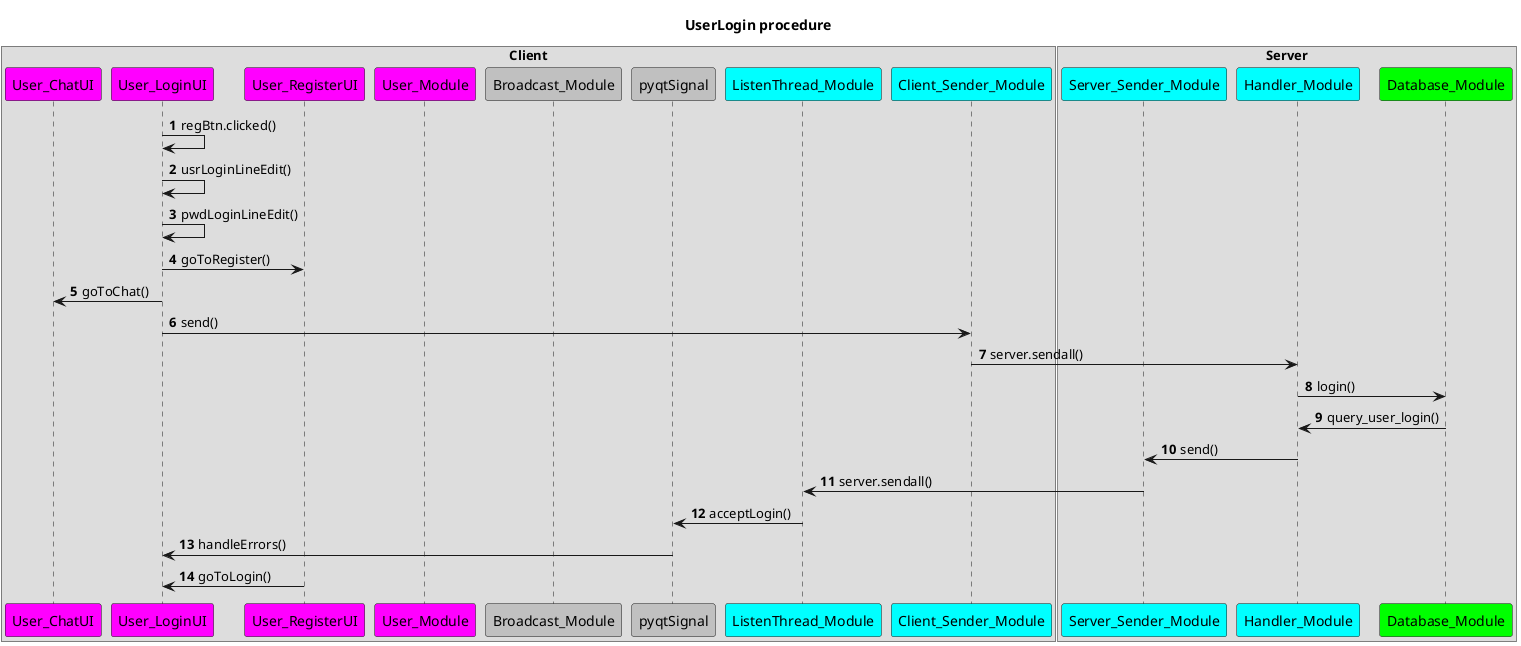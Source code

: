 @startuml
title UserLogin procedure
'author Jadeiin
'version 1.0.0
skinparam participant {
	FontSize 14
	handwritten true
}

box "Client"
participant User_ChatUI #Magenta
participant User_LoginUI #Magenta
participant User_RegisterUI #Magenta
participant User_Module #Magenta
participant Broadcast_Module #Silver
participant pyqtSignal #Silver
participant ListenThread_Module #Cyan
participant Client_Sender_Module #Cyan
end box
box "Server"
participant Server_Sender_Module #Cyan
participant Handler_Module #Cyan
participant Database_Module #Lime
end box

autonumber
User_LoginUI -> User_LoginUI : regBtn.clicked()
User_LoginUI -> User_LoginUI : usrLoginLineEdit()
User_LoginUI -> User_LoginUI : pwdLoginLineEdit()
User_LoginUI -> User_RegisterUI : goToRegister()
User_LoginUI -> User_ChatUI : goToChat()
User_LoginUI -> Client_Sender_Module : send()
Client_Sender_Module -> Handler_Module : server.sendall()

Handler_Module -> Database_Module : login()
Database_Module -> Handler_Module : query_user_login()
Handler_Module -> Server_Sender_Module : send()
Server_Sender_Module -> ListenThread_Module : server.sendall()

ListenThread_Module -> pyqtSignal : acceptLogin()
pyqtSignal -> User_LoginUI : handleErrors()
User_RegisterUI -> User_LoginUI : goToLogin()
@enduml